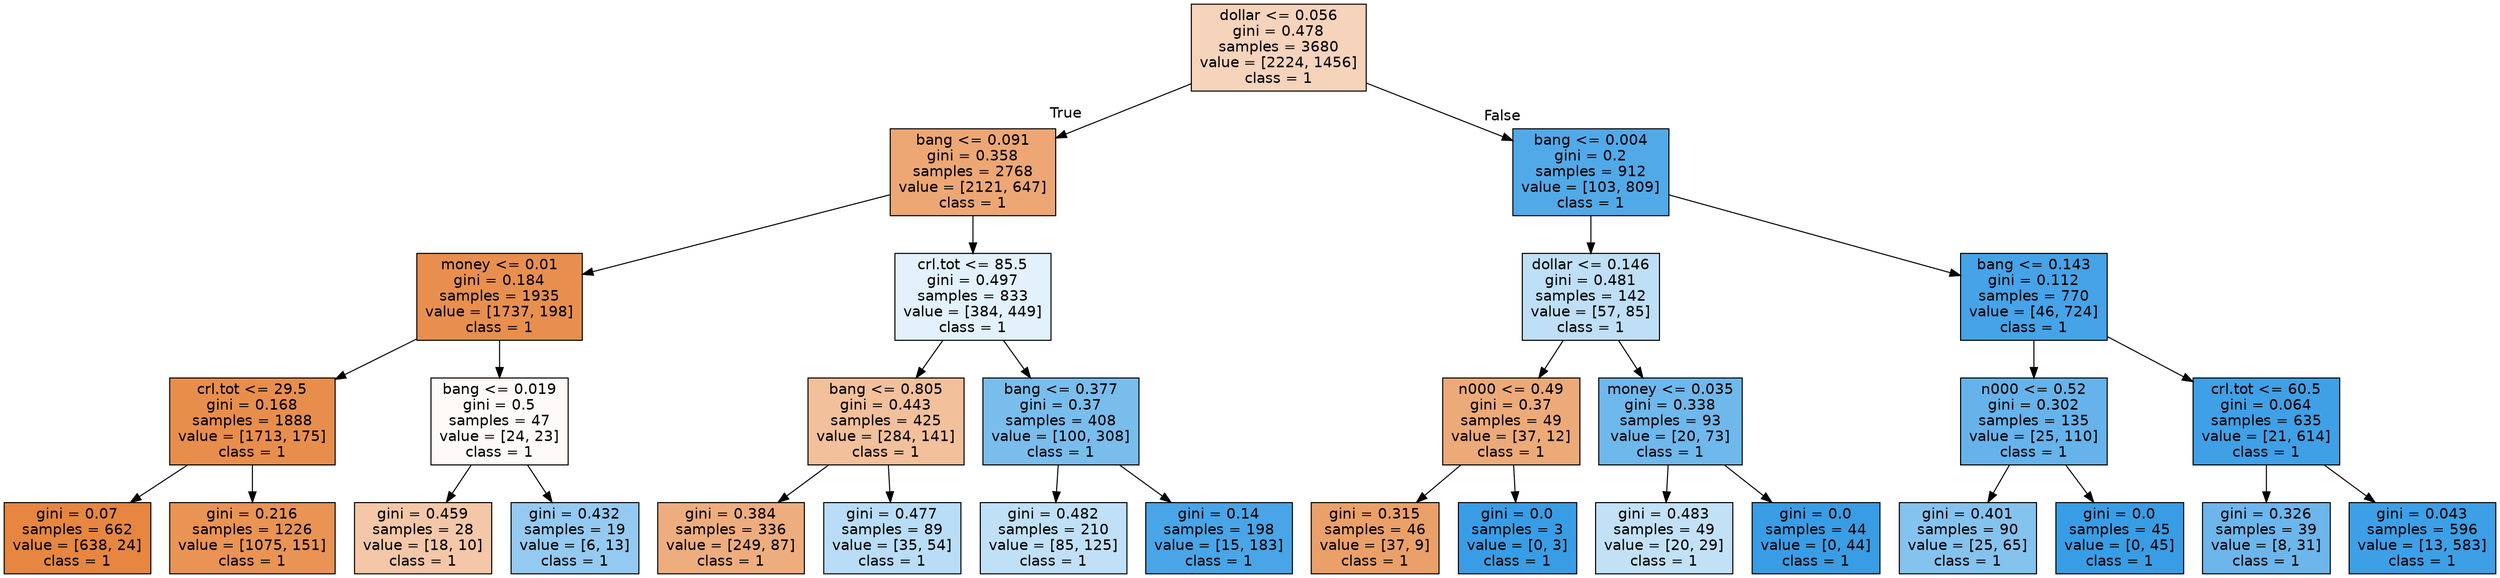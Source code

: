 digraph Tree {
node [shape=box, style="filled", color="black", fontname="helvetica"] ;
edge [fontname="helvetica"] ;
0 [label="dollar <= 0.056\ngini = 0.478\nsamples = 3680\nvalue = [2224, 1456]\nclass = 1", fillcolor="#f6d3bb"] ;
1 [label="bang <= 0.091\ngini = 0.358\nsamples = 2768\nvalue = [2121, 647]\nclass = 1", fillcolor="#eda775"] ;
0 -> 1 [labeldistance=2.5, labelangle=45, headlabel="True"] ;
2 [label="money <= 0.01\ngini = 0.184\nsamples = 1935\nvalue = [1737, 198]\nclass = 1", fillcolor="#e88f50"] ;
1 -> 2 ;
3 [label="crl.tot <= 29.5\ngini = 0.168\nsamples = 1888\nvalue = [1713, 175]\nclass = 1", fillcolor="#e88e4d"] ;
2 -> 3 ;
4 [label="gini = 0.07\nsamples = 662\nvalue = [638, 24]\nclass = 1", fillcolor="#e68640"] ;
3 -> 4 ;
5 [label="gini = 0.216\nsamples = 1226\nvalue = [1075, 151]\nclass = 1", fillcolor="#e99355"] ;
3 -> 5 ;
6 [label="bang <= 0.019\ngini = 0.5\nsamples = 47\nvalue = [24, 23]\nclass = 1", fillcolor="#fefaf7"] ;
2 -> 6 ;
7 [label="gini = 0.459\nsamples = 28\nvalue = [18, 10]\nclass = 1", fillcolor="#f3c7a7"] ;
6 -> 7 ;
8 [label="gini = 0.432\nsamples = 19\nvalue = [6, 13]\nclass = 1", fillcolor="#94caf1"] ;
6 -> 8 ;
9 [label="crl.tot <= 85.5\ngini = 0.497\nsamples = 833\nvalue = [384, 449]\nclass = 1", fillcolor="#e2f1fb"] ;
1 -> 9 ;
10 [label="bang <= 0.805\ngini = 0.443\nsamples = 425\nvalue = [284, 141]\nclass = 1", fillcolor="#f2c09b"] ;
9 -> 10 ;
11 [label="gini = 0.384\nsamples = 336\nvalue = [249, 87]\nclass = 1", fillcolor="#eead7e"] ;
10 -> 11 ;
12 [label="gini = 0.477\nsamples = 89\nvalue = [35, 54]\nclass = 1", fillcolor="#b9ddf6"] ;
10 -> 12 ;
13 [label="bang <= 0.377\ngini = 0.37\nsamples = 408\nvalue = [100, 308]\nclass = 1", fillcolor="#79bded"] ;
9 -> 13 ;
14 [label="gini = 0.482\nsamples = 210\nvalue = [85, 125]\nclass = 1", fillcolor="#c0e0f7"] ;
13 -> 14 ;
15 [label="gini = 0.14\nsamples = 198\nvalue = [15, 183]\nclass = 1", fillcolor="#49a5e7"] ;
13 -> 15 ;
16 [label="bang <= 0.004\ngini = 0.2\nsamples = 912\nvalue = [103, 809]\nclass = 1", fillcolor="#52a9e8"] ;
0 -> 16 [labeldistance=2.5, labelangle=-45, headlabel="False"] ;
17 [label="dollar <= 0.146\ngini = 0.481\nsamples = 142\nvalue = [57, 85]\nclass = 1", fillcolor="#bedff6"] ;
16 -> 17 ;
18 [label="n000 <= 0.49\ngini = 0.37\nsamples = 49\nvalue = [37, 12]\nclass = 1", fillcolor="#edaa79"] ;
17 -> 18 ;
19 [label="gini = 0.315\nsamples = 46\nvalue = [37, 9]\nclass = 1", fillcolor="#eba069"] ;
18 -> 19 ;
20 [label="gini = 0.0\nsamples = 3\nvalue = [0, 3]\nclass = 1", fillcolor="#399de5"] ;
18 -> 20 ;
21 [label="money <= 0.035\ngini = 0.338\nsamples = 93\nvalue = [20, 73]\nclass = 1", fillcolor="#6fb8ec"] ;
17 -> 21 ;
22 [label="gini = 0.483\nsamples = 49\nvalue = [20, 29]\nclass = 1", fillcolor="#c2e1f7"] ;
21 -> 22 ;
23 [label="gini = 0.0\nsamples = 44\nvalue = [0, 44]\nclass = 1", fillcolor="#399de5"] ;
21 -> 23 ;
24 [label="bang <= 0.143\ngini = 0.112\nsamples = 770\nvalue = [46, 724]\nclass = 1", fillcolor="#46a3e7"] ;
16 -> 24 ;
25 [label="n000 <= 0.52\ngini = 0.302\nsamples = 135\nvalue = [25, 110]\nclass = 1", fillcolor="#66b3eb"] ;
24 -> 25 ;
26 [label="gini = 0.401\nsamples = 90\nvalue = [25, 65]\nclass = 1", fillcolor="#85c3ef"] ;
25 -> 26 ;
27 [label="gini = 0.0\nsamples = 45\nvalue = [0, 45]\nclass = 1", fillcolor="#399de5"] ;
25 -> 27 ;
28 [label="crl.tot <= 60.5\ngini = 0.064\nsamples = 635\nvalue = [21, 614]\nclass = 1", fillcolor="#40a0e6"] ;
24 -> 28 ;
29 [label="gini = 0.326\nsamples = 39\nvalue = [8, 31]\nclass = 1", fillcolor="#6cb6ec"] ;
28 -> 29 ;
30 [label="gini = 0.043\nsamples = 596\nvalue = [13, 583]\nclass = 1", fillcolor="#3d9fe6"] ;
28 -> 30 ;
}